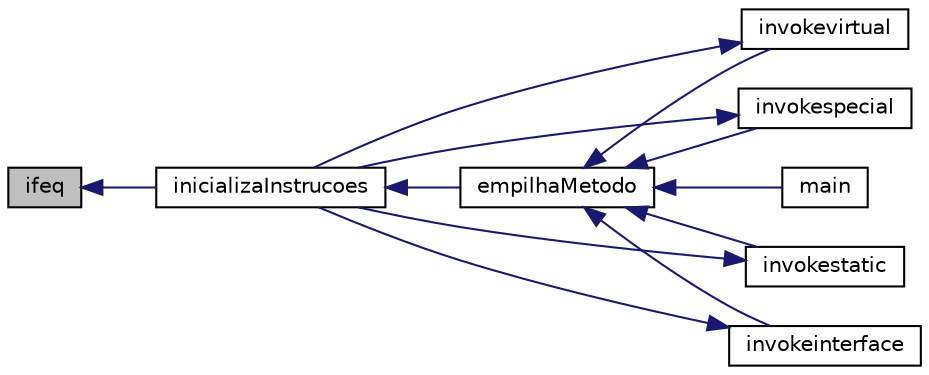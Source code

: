 digraph "ifeq"
{
 // INTERACTIVE_SVG=YES
  edge [fontname="Helvetica",fontsize="10",labelfontname="Helvetica",labelfontsize="10"];
  node [fontname="Helvetica",fontsize="10",shape=record];
  rankdir="LR";
  Node1500 [label="ifeq",height=0.2,width=0.4,color="black", fillcolor="grey75", style="filled", fontcolor="black"];
  Node1500 -> Node1501 [dir="back",color="midnightblue",fontsize="10",style="solid",fontname="Helvetica"];
  Node1501 [label="inicializaInstrucoes",height=0.2,width=0.4,color="black", fillcolor="white", style="filled",URL="$instrucao_8h.html#a308f4b87fb42ab5a62790c0127003ebe"];
  Node1501 -> Node1502 [dir="back",color="midnightblue",fontsize="10",style="solid",fontname="Helvetica"];
  Node1502 [label="empilhaMetodo",height=0.2,width=0.4,color="black", fillcolor="white", style="filled",URL="$metodo_8h.html#a68acc5b3f2238f62b7d0ee50964183c1"];
  Node1502 -> Node1503 [dir="back",color="midnightblue",fontsize="10",style="solid",fontname="Helvetica"];
  Node1503 [label="invokevirtual",height=0.2,width=0.4,color="black", fillcolor="white", style="filled",URL="$instrucao_8h.html#a78801a57dd7317b58754d741e22607a7"];
  Node1503 -> Node1501 [dir="back",color="midnightblue",fontsize="10",style="solid",fontname="Helvetica"];
  Node1502 -> Node1504 [dir="back",color="midnightblue",fontsize="10",style="solid",fontname="Helvetica"];
  Node1504 [label="invokespecial",height=0.2,width=0.4,color="black", fillcolor="white", style="filled",URL="$instrucao_8h.html#aea396d65920fd2046b81c2b5742f8fc2"];
  Node1504 -> Node1501 [dir="back",color="midnightblue",fontsize="10",style="solid",fontname="Helvetica"];
  Node1502 -> Node1505 [dir="back",color="midnightblue",fontsize="10",style="solid",fontname="Helvetica"];
  Node1505 [label="invokestatic",height=0.2,width=0.4,color="black", fillcolor="white", style="filled",URL="$instrucao_8h.html#a99b74fdcaa5d59615718fc49f4cb1bf2"];
  Node1505 -> Node1501 [dir="back",color="midnightblue",fontsize="10",style="solid",fontname="Helvetica"];
  Node1502 -> Node1506 [dir="back",color="midnightblue",fontsize="10",style="solid",fontname="Helvetica"];
  Node1506 [label="invokeinterface",height=0.2,width=0.4,color="black", fillcolor="white", style="filled",URL="$instrucao_8h.html#a04465c61aa4c123ce79dc562244e7af8"];
  Node1506 -> Node1501 [dir="back",color="midnightblue",fontsize="10",style="solid",fontname="Helvetica"];
  Node1502 -> Node1507 [dir="back",color="midnightblue",fontsize="10",style="solid",fontname="Helvetica"];
  Node1507 [label="main",height=0.2,width=0.4,color="black", fillcolor="white", style="filled",URL="$main_8c.html#a0ddf1224851353fc92bfbff6f499fa97"];
}

